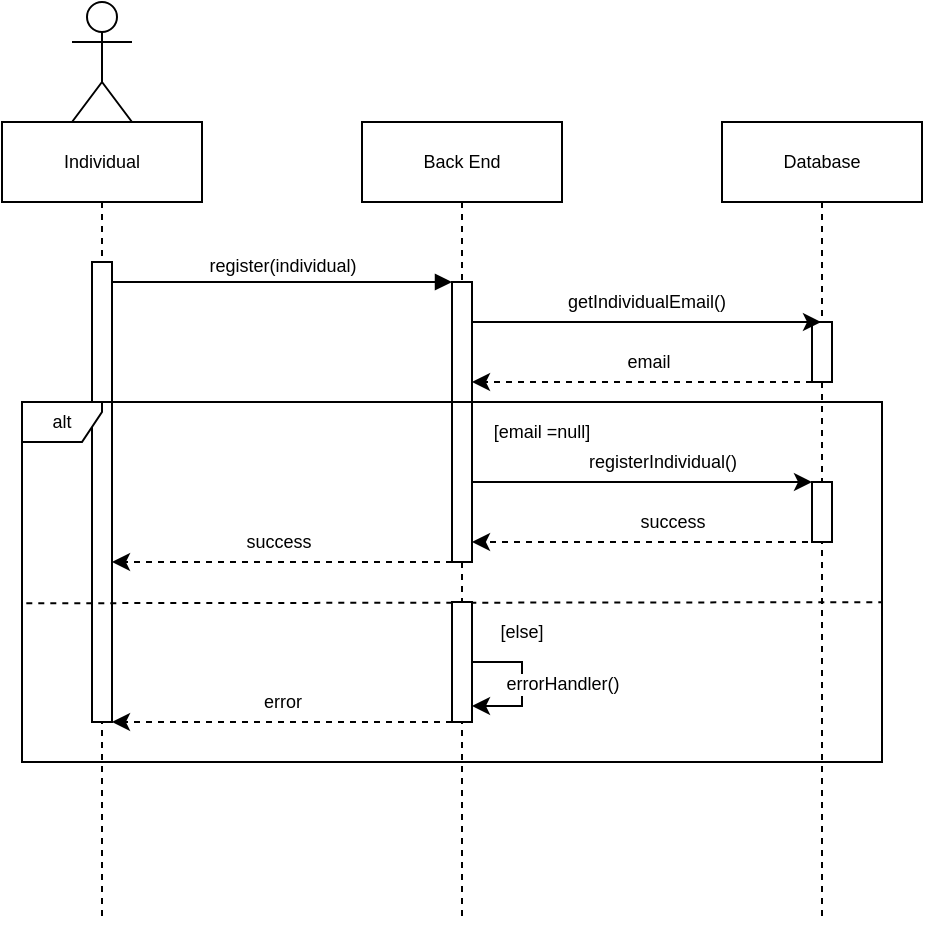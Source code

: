<mxfile version="21.4.0" type="github">
  <diagram name="Register" id="2YBvvXClWsGukQMizWep">
    <mxGraphModel dx="1134" dy="600" grid="1" gridSize="10" guides="1" tooltips="1" connect="1" arrows="1" fold="1" page="1" pageScale="1" pageWidth="850" pageHeight="1100" math="0" shadow="0">
      <root>
        <mxCell id="0" />
        <mxCell id="1" parent="0" />
        <mxCell id="aM9ryv3xv72pqoxQDRHE-1" value="Individual" style="shape=umlLifeline;perimeter=lifelinePerimeter;whiteSpace=wrap;html=1;container=0;dropTarget=0;collapsible=0;recursiveResize=0;outlineConnect=0;portConstraint=eastwest;newEdgeStyle={&quot;edgeStyle&quot;:&quot;elbowEdgeStyle&quot;,&quot;elbow&quot;:&quot;vertical&quot;,&quot;curved&quot;:0,&quot;rounded&quot;:0};fontSize=9;" parent="1" vertex="1">
          <mxGeometry x="40" y="160" width="100" height="400" as="geometry" />
        </mxCell>
        <mxCell id="aM9ryv3xv72pqoxQDRHE-2" value="" style="html=1;points=[];perimeter=orthogonalPerimeter;outlineConnect=0;targetShapes=umlLifeline;portConstraint=eastwest;newEdgeStyle={&quot;edgeStyle&quot;:&quot;elbowEdgeStyle&quot;,&quot;elbow&quot;:&quot;vertical&quot;,&quot;curved&quot;:0,&quot;rounded&quot;:0};fontSize=9;" parent="aM9ryv3xv72pqoxQDRHE-1" vertex="1">
          <mxGeometry x="45" y="70" width="10" height="230" as="geometry" />
        </mxCell>
        <mxCell id="aM9ryv3xv72pqoxQDRHE-5" value="Back End" style="shape=umlLifeline;perimeter=lifelinePerimeter;whiteSpace=wrap;html=1;container=0;dropTarget=0;collapsible=0;recursiveResize=0;outlineConnect=0;portConstraint=eastwest;newEdgeStyle={&quot;edgeStyle&quot;:&quot;elbowEdgeStyle&quot;,&quot;elbow&quot;:&quot;vertical&quot;,&quot;curved&quot;:0,&quot;rounded&quot;:0};fontSize=9;" parent="1" vertex="1">
          <mxGeometry x="220" y="160" width="100" height="400" as="geometry" />
        </mxCell>
        <mxCell id="aM9ryv3xv72pqoxQDRHE-6" value="" style="html=1;points=[];perimeter=orthogonalPerimeter;outlineConnect=0;targetShapes=umlLifeline;portConstraint=eastwest;newEdgeStyle={&quot;edgeStyle&quot;:&quot;elbowEdgeStyle&quot;,&quot;elbow&quot;:&quot;vertical&quot;,&quot;curved&quot;:0,&quot;rounded&quot;:0};fontSize=9;" parent="aM9ryv3xv72pqoxQDRHE-5" vertex="1">
          <mxGeometry x="45" y="80" width="10" height="140" as="geometry" />
        </mxCell>
        <mxCell id="aM9ryv3xv72pqoxQDRHE-7" value="register(individual)" style="html=1;verticalAlign=bottom;endArrow=block;edgeStyle=elbowEdgeStyle;elbow=vertical;curved=0;rounded=0;fontSize=9;" parent="1" source="aM9ryv3xv72pqoxQDRHE-2" target="aM9ryv3xv72pqoxQDRHE-6" edge="1">
          <mxGeometry relative="1" as="geometry">
            <mxPoint x="195" y="250" as="sourcePoint" />
            <Array as="points">
              <mxPoint x="180" y="240" />
            </Array>
          </mxGeometry>
        </mxCell>
        <mxCell id="FKBc2LG_mk5rwhCFt5uQ-1" value="Database" style="shape=umlLifeline;perimeter=lifelinePerimeter;whiteSpace=wrap;html=1;container=1;dropTarget=0;collapsible=0;recursiveResize=0;outlineConnect=0;portConstraint=eastwest;newEdgeStyle={&quot;edgeStyle&quot;:&quot;elbowEdgeStyle&quot;,&quot;elbow&quot;:&quot;vertical&quot;,&quot;curved&quot;:0,&quot;rounded&quot;:0};fontSize=9;" vertex="1" parent="1">
          <mxGeometry x="400" y="160" width="100" height="400" as="geometry" />
        </mxCell>
        <mxCell id="FKBc2LG_mk5rwhCFt5uQ-12" value="" style="html=1;points=[];perimeter=orthogonalPerimeter;outlineConnect=0;targetShapes=umlLifeline;portConstraint=eastwest;newEdgeStyle={&quot;edgeStyle&quot;:&quot;elbowEdgeStyle&quot;,&quot;elbow&quot;:&quot;vertical&quot;,&quot;curved&quot;:0,&quot;rounded&quot;:0};fontSize=9;" vertex="1" parent="FKBc2LG_mk5rwhCFt5uQ-1">
          <mxGeometry x="45" y="100" width="10" height="30" as="geometry" />
        </mxCell>
        <mxCell id="FKBc2LG_mk5rwhCFt5uQ-3" value="" style="shape=umlActor;verticalLabelPosition=bottom;verticalAlign=top;html=1;fontSize=9;" vertex="1" parent="1">
          <mxGeometry x="75" y="100" width="30" height="60" as="geometry" />
        </mxCell>
        <mxCell id="FKBc2LG_mk5rwhCFt5uQ-10" style="edgeStyle=elbowEdgeStyle;rounded=0;orthogonalLoop=1;jettySize=auto;html=1;elbow=vertical;curved=0;fontSize=9;" edge="1" parent="1" source="aM9ryv3xv72pqoxQDRHE-6" target="FKBc2LG_mk5rwhCFt5uQ-1">
          <mxGeometry relative="1" as="geometry">
            <Array as="points">
              <mxPoint x="300" y="260" />
            </Array>
          </mxGeometry>
        </mxCell>
        <mxCell id="FKBc2LG_mk5rwhCFt5uQ-11" value="getIndividualEmail()" style="edgeLabel;html=1;align=center;verticalAlign=middle;resizable=0;points=[];fontSize=9;" vertex="1" connectable="0" parent="FKBc2LG_mk5rwhCFt5uQ-10">
          <mxGeometry x="-0.011" y="2" relative="1" as="geometry">
            <mxPoint y="-8" as="offset" />
          </mxGeometry>
        </mxCell>
        <mxCell id="FKBc2LG_mk5rwhCFt5uQ-13" style="edgeStyle=elbowEdgeStyle;rounded=0;orthogonalLoop=1;jettySize=auto;html=1;elbow=vertical;curved=0;dashed=1;fontSize=9;" edge="1" parent="1" source="FKBc2LG_mk5rwhCFt5uQ-12" target="aM9ryv3xv72pqoxQDRHE-6">
          <mxGeometry relative="1" as="geometry">
            <mxPoint x="280" y="280" as="targetPoint" />
            <Array as="points">
              <mxPoint x="420" y="290" />
              <mxPoint x="340" y="280" />
            </Array>
          </mxGeometry>
        </mxCell>
        <mxCell id="FKBc2LG_mk5rwhCFt5uQ-14" value="email" style="edgeLabel;html=1;align=center;verticalAlign=middle;resizable=0;points=[];fontSize=9;" vertex="1" connectable="0" parent="FKBc2LG_mk5rwhCFt5uQ-13">
          <mxGeometry x="-0.03" y="-1" relative="1" as="geometry">
            <mxPoint y="-9" as="offset" />
          </mxGeometry>
        </mxCell>
        <mxCell id="FKBc2LG_mk5rwhCFt5uQ-15" value="alt" style="shape=umlFrame;whiteSpace=wrap;html=1;pointerEvents=0;width=40;height=20;fontSize=9;" vertex="1" parent="1">
          <mxGeometry x="50" y="300" width="430" height="180" as="geometry" />
        </mxCell>
        <mxCell id="FKBc2LG_mk5rwhCFt5uQ-17" value="&lt;font style=&quot;font-size: 9px;&quot;&gt;[email =null]&lt;/font&gt;" style="text;html=1;strokeColor=none;fillColor=none;align=center;verticalAlign=middle;whiteSpace=wrap;rounded=0;fontSize=9;" vertex="1" parent="1">
          <mxGeometry x="280" y="300" width="60" height="30" as="geometry" />
        </mxCell>
        <mxCell id="FKBc2LG_mk5rwhCFt5uQ-18" value="" style="endArrow=none;dashed=1;html=1;rounded=0;exitX=0.005;exitY=0.559;exitDx=0;exitDy=0;exitPerimeter=0;entryX=1;entryY=0.556;entryDx=0;entryDy=0;entryPerimeter=0;fontSize=9;" edge="1" parent="1" source="FKBc2LG_mk5rwhCFt5uQ-15" target="FKBc2LG_mk5rwhCFt5uQ-15">
          <mxGeometry width="50" height="50" relative="1" as="geometry">
            <mxPoint x="220" y="390" as="sourcePoint" />
            <mxPoint x="270" y="340" as="targetPoint" />
          </mxGeometry>
        </mxCell>
        <mxCell id="FKBc2LG_mk5rwhCFt5uQ-20" value="&lt;font style=&quot;font-size: 9px;&quot;&gt;[else]&lt;/font&gt;" style="text;html=1;strokeColor=none;fillColor=none;align=center;verticalAlign=middle;whiteSpace=wrap;rounded=0;fontSize=9;" vertex="1" parent="1">
          <mxGeometry x="270" y="400" width="60" height="30" as="geometry" />
        </mxCell>
        <mxCell id="FKBc2LG_mk5rwhCFt5uQ-36" style="edgeStyle=elbowEdgeStyle;rounded=0;orthogonalLoop=1;jettySize=auto;html=1;elbow=vertical;curved=0;fontFamily=Helvetica;fontSize=9;fontColor=default;dashed=1;" edge="1" parent="1" target="aM9ryv3xv72pqoxQDRHE-6">
          <mxGeometry relative="1" as="geometry">
            <mxPoint x="445" y="360" as="sourcePoint" />
            <Array as="points">
              <mxPoint x="360" y="370" />
              <mxPoint x="380" y="360" />
            </Array>
          </mxGeometry>
        </mxCell>
        <mxCell id="FKBc2LG_mk5rwhCFt5uQ-39" value="success" style="edgeLabel;html=1;align=center;verticalAlign=middle;resizable=0;points=[];fontSize=9;fontFamily=Helvetica;fontColor=default;" vertex="1" connectable="0" parent="FKBc2LG_mk5rwhCFt5uQ-36">
          <mxGeometry x="0.078" y="-2" relative="1" as="geometry">
            <mxPoint x="17" y="-8" as="offset" />
          </mxGeometry>
        </mxCell>
        <mxCell id="FKBc2LG_mk5rwhCFt5uQ-35" style="edgeStyle=elbowEdgeStyle;rounded=0;orthogonalLoop=1;jettySize=auto;html=1;elbow=vertical;curved=0;fontFamily=Helvetica;fontSize=9;fontColor=default;" edge="1" parent="1" source="aM9ryv3xv72pqoxQDRHE-6" target="FKBc2LG_mk5rwhCFt5uQ-37">
          <mxGeometry relative="1" as="geometry">
            <mxPoint x="445" y="330" as="targetPoint" />
            <Array as="points">
              <mxPoint x="380" y="340" />
            </Array>
          </mxGeometry>
        </mxCell>
        <mxCell id="FKBc2LG_mk5rwhCFt5uQ-38" value="registerIndividual()" style="edgeLabel;html=1;align=center;verticalAlign=middle;resizable=0;points=[];fontSize=9;fontFamily=Helvetica;fontColor=default;" vertex="1" connectable="0" parent="FKBc2LG_mk5rwhCFt5uQ-35">
          <mxGeometry x="-0.005" y="-1" relative="1" as="geometry">
            <mxPoint x="10" y="-11" as="offset" />
          </mxGeometry>
        </mxCell>
        <mxCell id="FKBc2LG_mk5rwhCFt5uQ-37" value="" style="html=1;points=[];perimeter=orthogonalPerimeter;outlineConnect=0;targetShapes=umlLifeline;portConstraint=eastwest;newEdgeStyle={&quot;edgeStyle&quot;:&quot;elbowEdgeStyle&quot;,&quot;elbow&quot;:&quot;vertical&quot;,&quot;curved&quot;:0,&quot;rounded&quot;:0};fontSize=9;" vertex="1" parent="1">
          <mxGeometry x="445" y="340" width="10" height="30" as="geometry" />
        </mxCell>
        <mxCell id="FKBc2LG_mk5rwhCFt5uQ-40" style="edgeStyle=elbowEdgeStyle;rounded=0;orthogonalLoop=1;jettySize=auto;html=1;elbow=vertical;curved=0;fontFamily=Helvetica;fontSize=9;fontColor=default;dashed=1;" edge="1" parent="1" source="aM9ryv3xv72pqoxQDRHE-6" target="aM9ryv3xv72pqoxQDRHE-2">
          <mxGeometry relative="1" as="geometry">
            <Array as="points">
              <mxPoint x="200" y="380" />
            </Array>
          </mxGeometry>
        </mxCell>
        <mxCell id="FKBc2LG_mk5rwhCFt5uQ-41" value="success" style="edgeLabel;html=1;align=center;verticalAlign=middle;resizable=0;points=[];fontSize=9;fontFamily=Helvetica;fontColor=default;" vertex="1" connectable="0" parent="FKBc2LG_mk5rwhCFt5uQ-40">
          <mxGeometry x="0.029" y="2" relative="1" as="geometry">
            <mxPoint y="-12" as="offset" />
          </mxGeometry>
        </mxCell>
        <mxCell id="FKBc2LG_mk5rwhCFt5uQ-43" style="edgeStyle=elbowEdgeStyle;rounded=0;orthogonalLoop=1;jettySize=auto;html=1;elbow=vertical;curved=0;fontFamily=Helvetica;fontSize=9;fontColor=default;dashed=1;" edge="1" parent="1" source="FKBc2LG_mk5rwhCFt5uQ-42" target="aM9ryv3xv72pqoxQDRHE-2">
          <mxGeometry relative="1" as="geometry">
            <Array as="points">
              <mxPoint x="210" y="460" />
            </Array>
          </mxGeometry>
        </mxCell>
        <mxCell id="FKBc2LG_mk5rwhCFt5uQ-49" value="error" style="edgeLabel;html=1;align=center;verticalAlign=middle;resizable=0;points=[];fontSize=9;fontFamily=Helvetica;fontColor=default;" vertex="1" connectable="0" parent="FKBc2LG_mk5rwhCFt5uQ-43">
          <mxGeometry x="0.2" y="3" relative="1" as="geometry">
            <mxPoint x="17" y="-13" as="offset" />
          </mxGeometry>
        </mxCell>
        <mxCell id="FKBc2LG_mk5rwhCFt5uQ-42" value="" style="html=1;points=[];perimeter=orthogonalPerimeter;outlineConnect=0;targetShapes=umlLifeline;portConstraint=eastwest;newEdgeStyle={&quot;edgeStyle&quot;:&quot;elbowEdgeStyle&quot;,&quot;elbow&quot;:&quot;vertical&quot;,&quot;curved&quot;:0,&quot;rounded&quot;:0};labelBackgroundColor=default;fontFamily=Helvetica;fontSize=9;" vertex="1" parent="1">
          <mxGeometry x="265" y="400" width="10" height="60" as="geometry" />
        </mxCell>
        <mxCell id="FKBc2LG_mk5rwhCFt5uQ-46" style="rounded=0;orthogonalLoop=1;jettySize=auto;html=1;fontFamily=Helvetica;fontSize=9;fontColor=default;edgeStyle=orthogonalEdgeStyle;" edge="1" parent="1" source="FKBc2LG_mk5rwhCFt5uQ-42">
          <mxGeometry relative="1" as="geometry">
            <mxPoint x="275" y="442" as="sourcePoint" />
            <mxPoint x="275" y="452" as="targetPoint" />
            <Array as="points">
              <mxPoint x="300" y="430" />
            </Array>
          </mxGeometry>
        </mxCell>
        <mxCell id="FKBc2LG_mk5rwhCFt5uQ-48" value="errorHandler()" style="edgeLabel;html=1;align=center;verticalAlign=middle;resizable=0;points=[];fontSize=9;fontFamily=Helvetica;fontColor=default;" vertex="1" connectable="0" parent="FKBc2LG_mk5rwhCFt5uQ-46">
          <mxGeometry x="0.231" relative="1" as="geometry">
            <mxPoint x="20" y="-9" as="offset" />
          </mxGeometry>
        </mxCell>
      </root>
    </mxGraphModel>
  </diagram>
</mxfile>
